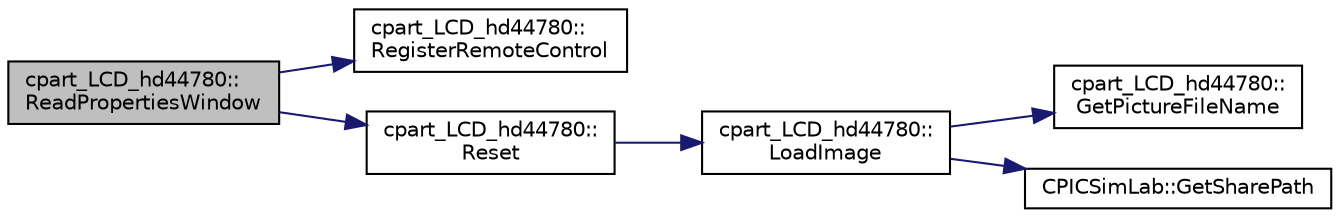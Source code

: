 digraph "cpart_LCD_hd44780::ReadPropertiesWindow"
{
 // LATEX_PDF_SIZE
  edge [fontname="Helvetica",fontsize="10",labelfontname="Helvetica",labelfontsize="10"];
  node [fontname="Helvetica",fontsize="10",shape=record];
  rankdir="LR";
  Node1 [label="cpart_LCD_hd44780::\lReadPropertiesWindow",height=0.2,width=0.4,color="black", fillcolor="grey75", style="filled", fontcolor="black",tooltip="Called when properties window close."];
  Node1 -> Node2 [color="midnightblue",fontsize="10",style="solid",fontname="Helvetica"];
  Node2 [label="cpart_LCD_hd44780::\lRegisterRemoteControl",height=0.2,width=0.4,color="black", fillcolor="white", style="filled",URL="$classcpart___l_c_d__hd44780.html#a0b65a39250fc5e979dfb40a7dd2779f9",tooltip="Register remote control variables."];
  Node1 -> Node3 [color="midnightblue",fontsize="10",style="solid",fontname="Helvetica"];
  Node3 [label="cpart_LCD_hd44780::\lReset",height=0.2,width=0.4,color="black", fillcolor="white", style="filled",URL="$classcpart___l_c_d__hd44780.html#afa8ac47642b6f519199c7369080c804c",tooltip="Reset part status."];
  Node3 -> Node4 [color="midnightblue",fontsize="10",style="solid",fontname="Helvetica"];
  Node4 [label="cpart_LCD_hd44780::\lLoadImage",height=0.2,width=0.4,color="black", fillcolor="white", style="filled",URL="$classcpart___l_c_d__hd44780.html#a60e52a27c528e127fbf4f56e033902a1",tooltip="Load Part Image."];
  Node4 -> Node5 [color="midnightblue",fontsize="10",style="solid",fontname="Helvetica"];
  Node5 [label="cpart_LCD_hd44780::\lGetPictureFileName",height=0.2,width=0.4,color="black", fillcolor="white", style="filled",URL="$classcpart___l_c_d__hd44780.html#a54f7cb4adbe46e936ae2dd8c626c2862",tooltip="Return the filename of part picture."];
  Node4 -> Node6 [color="midnightblue",fontsize="10",style="solid",fontname="Helvetica"];
  Node6 [label="CPICSimLab::GetSharePath",height=0.2,width=0.4,color="black", fillcolor="white", style="filled",URL="$class_c_p_i_c_sim_lab.html#a108bb3e8dc99a955b2a7b98f76fedf69",tooltip="Get the file path of resources."];
}

